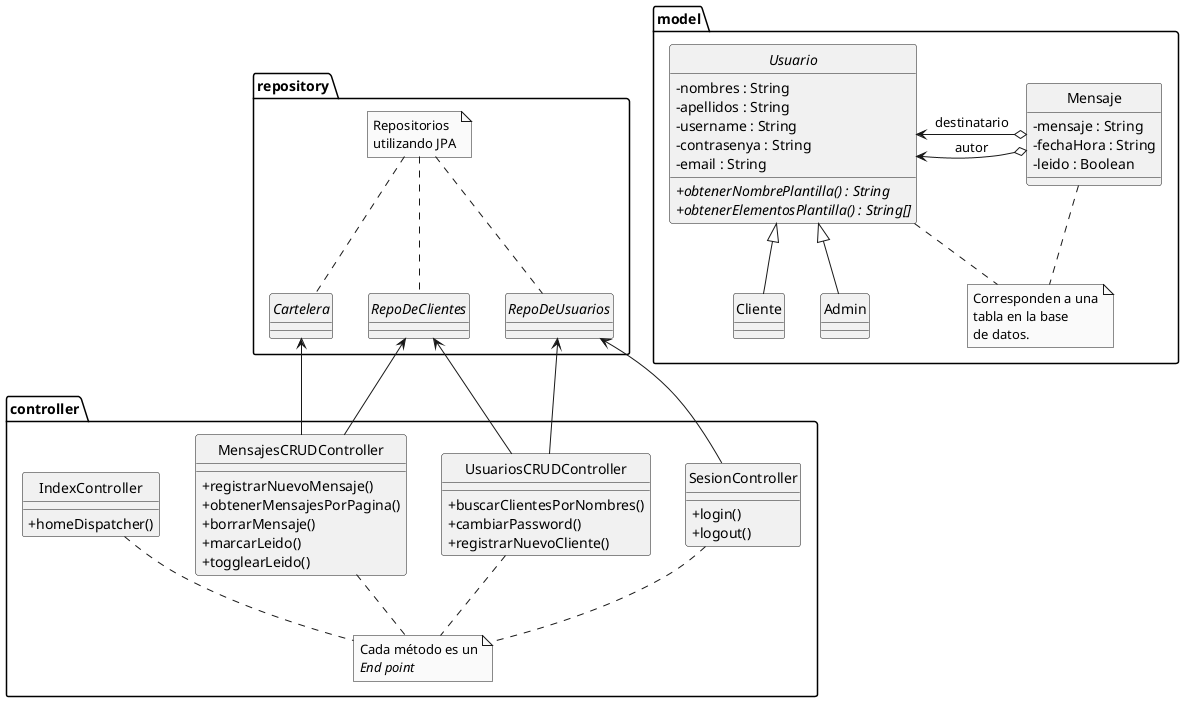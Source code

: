 @startuml mensajeria-dc

hide circle
skinparam classAttributeIconSize 0
skinparam backgroundColor transparent
skinparam monochrome true
skinparam shadowing false

/'
**** Descripción de las clases ****
'/
package repository {
  Interface Cartelera {}
  Interface RepoDeUsuarios {}
  Interface RepoDeClientes {}
  note as N1
  Repositorios
  utilizando JPA
  end note 
  N1 .. Cartelera
  N1 .. RepoDeUsuarios
  N1 .. RepoDeClientes
}
package controller {
  Class SesionController {
    +login()
    +logout()
  }
  Class IndexController {
    +homeDispatcher()
  }
  Class UsuariosCRUDController {
    +buscarClientesPorNombres()
    +cambiarPassword()
    +registrarNuevoCliente()
  }
  Class MensajesCRUDController {
    +registrarNuevoMensaje()
    +obtenerMensajesPorPagina()
    +borrarMensaje()
    +marcarLeido()
    +togglearLeido()
  }
  note as N2
  Cada método es un
  <i>End point</i>
  end note

  SesionController .. N2
  IndexController .. N2
  UsuariosCRUDController .. N2
  MensajesCRUDController .. N2
}
package model {
  Class Mensaje {
    -mensaje : String
    -fechaHora : String
    -leido : Boolean
  }
  
  abstract Class Usuario {
    -nombres : String
    -apellidos : String
    -username : String
    -contrasenya : String
    -email : String

    {abstract} +obtenerNombrePlantilla() : String
    {abstract} +obtenerElementosPlantilla() : String[]
  }

  Class Admin { }
  Class Cliente { }

  note as N3
  Corresponden a una
  tabla en la base
  de datos.
  end note

  Mensaje .. N3
  Usuario .. N3
}
/'
**** Relaciones entre las clases ****
'/
RepoDeUsuarios <-- SesionController 
RepoDeUsuarios <-- UsuariosCRUDController
RepoDeClientes <- UsuariosCRUDController
RepoDeClientes <- MensajesCRUDController
Cartelera <-- MensajesCRUDController

/'
Relación entre entidades
'/
Mensaje o-> Usuario : autor
Mensaje o-> Usuario : destinatario

Usuario <|-- Admin
Usuario <|-- Cliente

@enduml